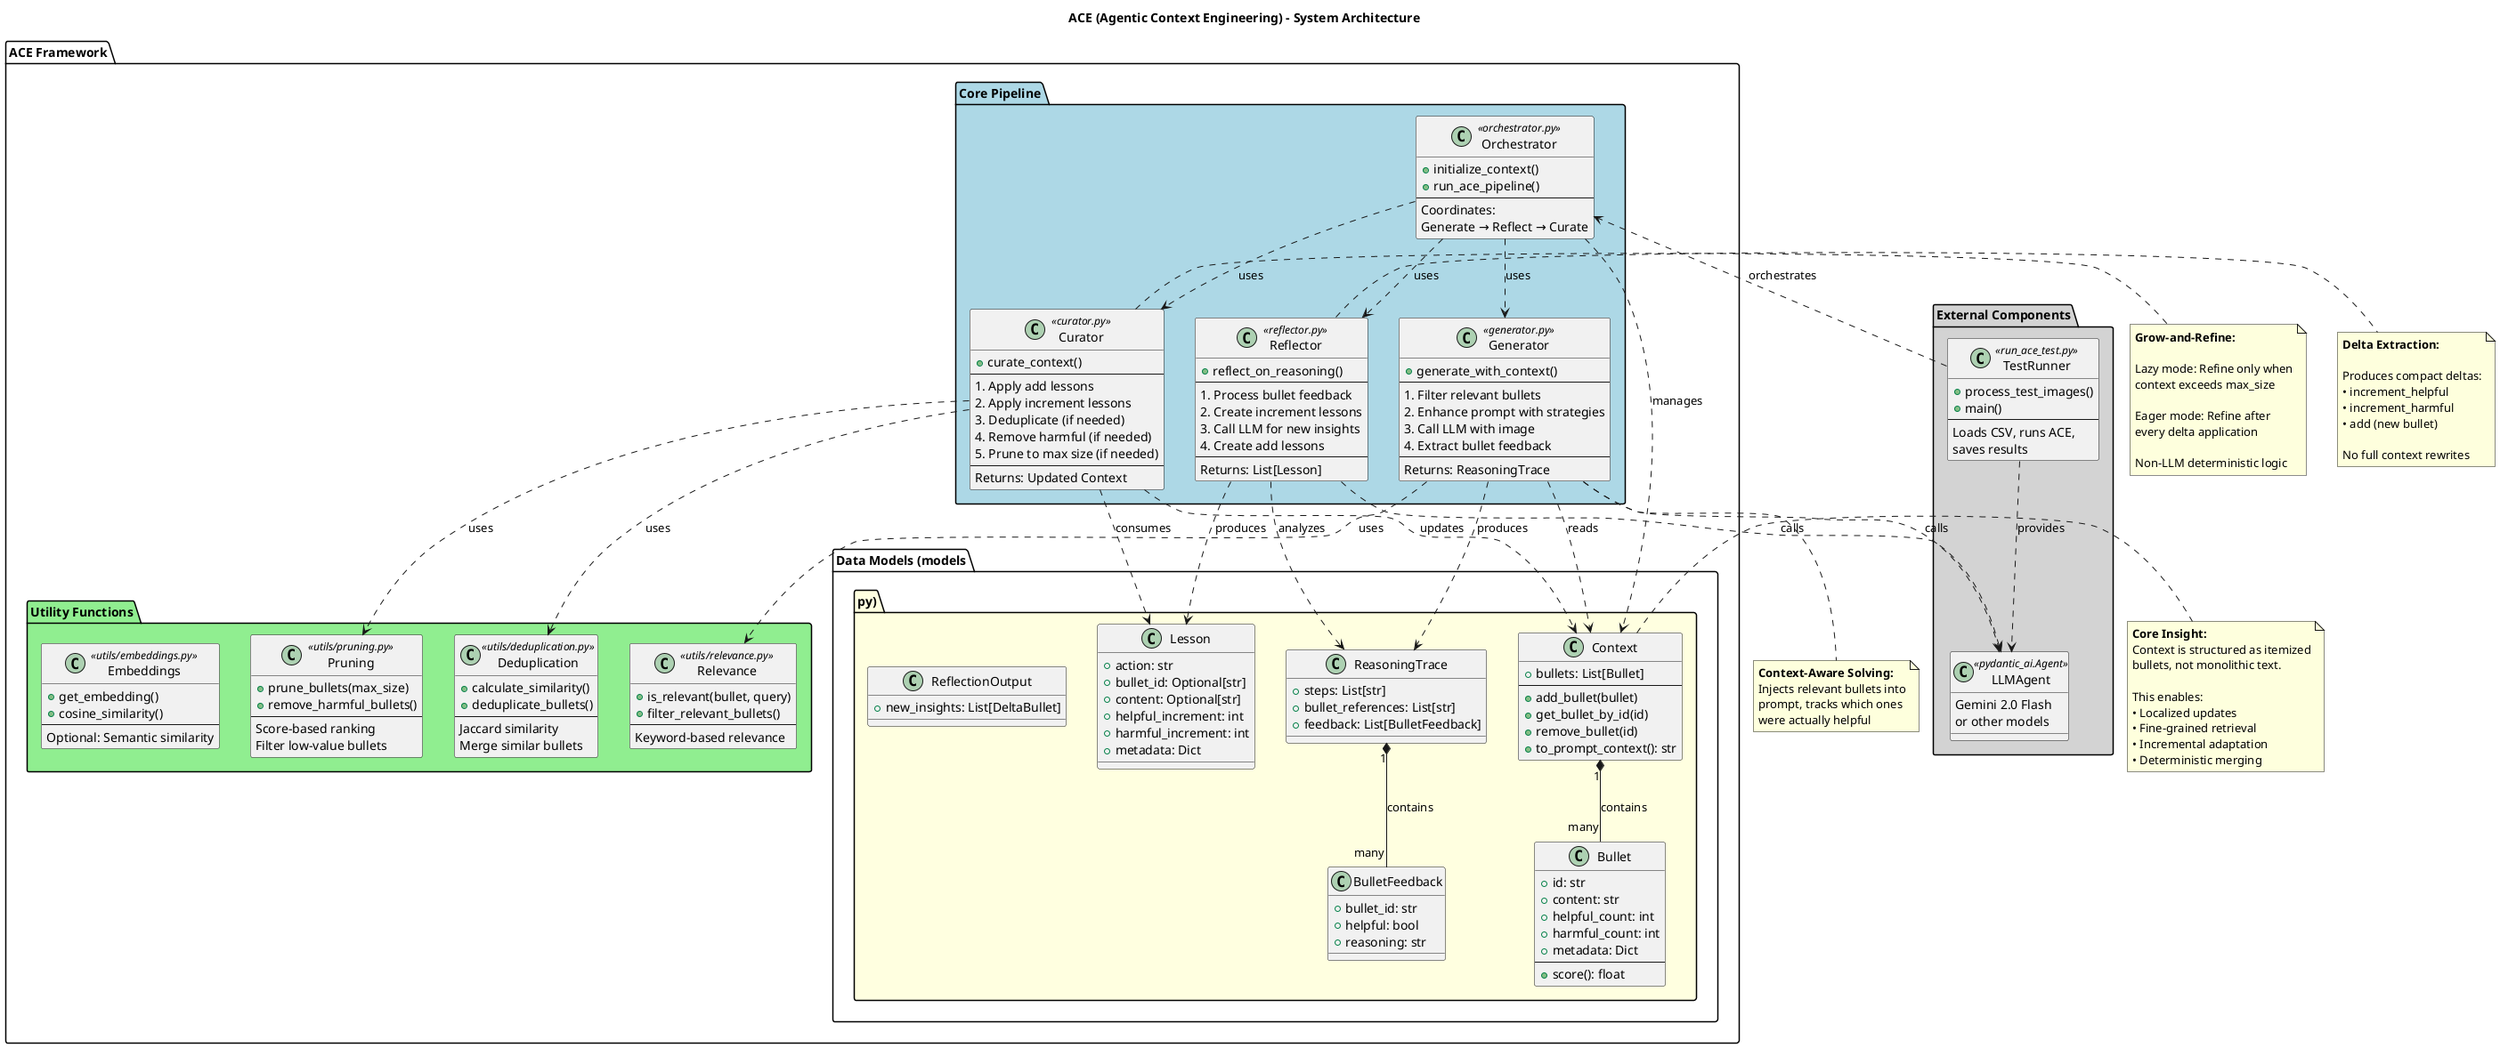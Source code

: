@startuml ACE Architecture Diagram

!define RECTANGLE class

title ACE (Agentic Context Engineering) - System Architecture

package "ACE Framework" {

    package "Data Models (models.py)" #LightYellow {
        RECTANGLE Bullet {
            + id: str
            + content: str
            + helpful_count: int
            + harmful_count: int
            + metadata: Dict
            --
            + score(): float
        }

        RECTANGLE Context {
            + bullets: List[Bullet]
            --
            + add_bullet(bullet)
            + get_bullet_by_id(id)
            + remove_bullet(id)
            + to_prompt_context(): str
        }

        RECTANGLE ReasoningTrace {
            + steps: List[str]
            + bullet_references: List[str]
            + feedback: List[BulletFeedback]
        }

        RECTANGLE Lesson {
            + action: str
            + bullet_id: Optional[str]
            + content: Optional[str]
            + helpful_increment: int
            + harmful_increment: int
            + metadata: Dict
        }

        RECTANGLE BulletFeedback {
            + bullet_id: str
            + helpful: bool
            + reasoning: str
        }

        RECTANGLE ReflectionOutput {
            + new_insights: List[DeltaBullet]
        }
    }

    package "Core Pipeline" #LightBlue {
        RECTANGLE Generator <<generator.py>> {
            + generate_with_context()
            --
            1. Filter relevant bullets
            2. Enhance prompt with strategies
            3. Call LLM with image
            4. Extract bullet feedback
            --
            Returns: ReasoningTrace
        }

        RECTANGLE Reflector <<reflector.py>> {
            + reflect_on_reasoning()
            --
            1. Process bullet feedback
            2. Create increment lessons
            3. Call LLM for new insights
            4. Create add lessons
            --
            Returns: List[Lesson]
        }

        RECTANGLE Curator <<curator.py>> {
            + curate_context()
            --
            1. Apply add lessons
            2. Apply increment lessons
            3. Deduplicate (if needed)
            4. Remove harmful (if needed)
            5. Prune to max size (if needed)
            --
            Returns: Updated Context
        }

        RECTANGLE Orchestrator <<orchestrator.py>> {
            + initialize_context()
            + run_ace_pipeline()
            --
            Coordinates:
            Generate → Reflect → Curate
        }
    }

    package "Utility Functions" #LightGreen {
        RECTANGLE Relevance <<utils/relevance.py>> {
            + is_relevant(bullet, query)
            + filter_relevant_bullets()
            --
            Keyword-based relevance
        }

        RECTANGLE Deduplication <<utils/deduplication.py>> {
            + calculate_similarity()
            + deduplicate_bullets()
            --
            Jaccard similarity
            Merge similar bullets
        }

        RECTANGLE Pruning <<utils/pruning.py>> {
            + prune_bullets(max_size)
            + remove_harmful_bullets()
            --
            Score-based ranking
            Filter low-value bullets
        }

        RECTANGLE Embeddings <<utils/embeddings.py>> {
            + get_embedding()
            + cosine_similarity()
            --
            Optional: Semantic similarity
        }
    }
}

package "External Components" #LightGray {
    RECTANGLE LLMAgent <<pydantic_ai.Agent>> {
        Gemini 2.0 Flash
        or other models
    }

    RECTANGLE TestRunner <<run_ace_test.py>> {
        + process_test_images()
        + main()
        --
        Loads CSV, runs ACE,
        saves results
    }
}

' Relationships
Context "1" *-- "many" Bullet : contains
ReasoningTrace "1" *-- "many" BulletFeedback : contains

Orchestrator ..> Generator : uses
Orchestrator ..> Reflector : uses
Orchestrator ..> Curator : uses
Orchestrator ..> Context : manages

Generator ..> Context : reads
Generator ..> LLMAgent : calls
Generator ..> ReasoningTrace : produces

Reflector ..> ReasoningTrace : analyzes
Reflector ..> LLMAgent : calls
Reflector ..> Lesson : produces

Curator ..> Context : updates
Curator ..> Lesson : consumes
Curator ..> Deduplication : uses
Curator ..> Pruning : uses

Generator ..> Relevance : uses
TestRunner ..> Orchestrator : orchestrates
TestRunner ..> LLMAgent : provides

note right of Context
    **Core Insight:**
    Context is structured as itemized
    bullets, not monolithic text.

    This enables:
    • Localized updates
    • Fine-grained retrieval
    • Incremental adaptation
    • Deterministic merging
end note

note right of Curator
    **Grow-and-Refine:**

    Lazy mode: Refine only when
    context exceeds max_size

    Eager mode: Refine after
    every delta application

    Non-LLM deterministic logic
end note

note right of Reflector
    **Delta Extraction:**

    Produces compact deltas:
    • increment_helpful
    • increment_harmful
    • add (new bullet)

    No full context rewrites
end note

note bottom of Generator
    **Context-Aware Solving:**
    Injects relevant bullets into
    prompt, tracks which ones
    were actually helpful
end note

@enduml
